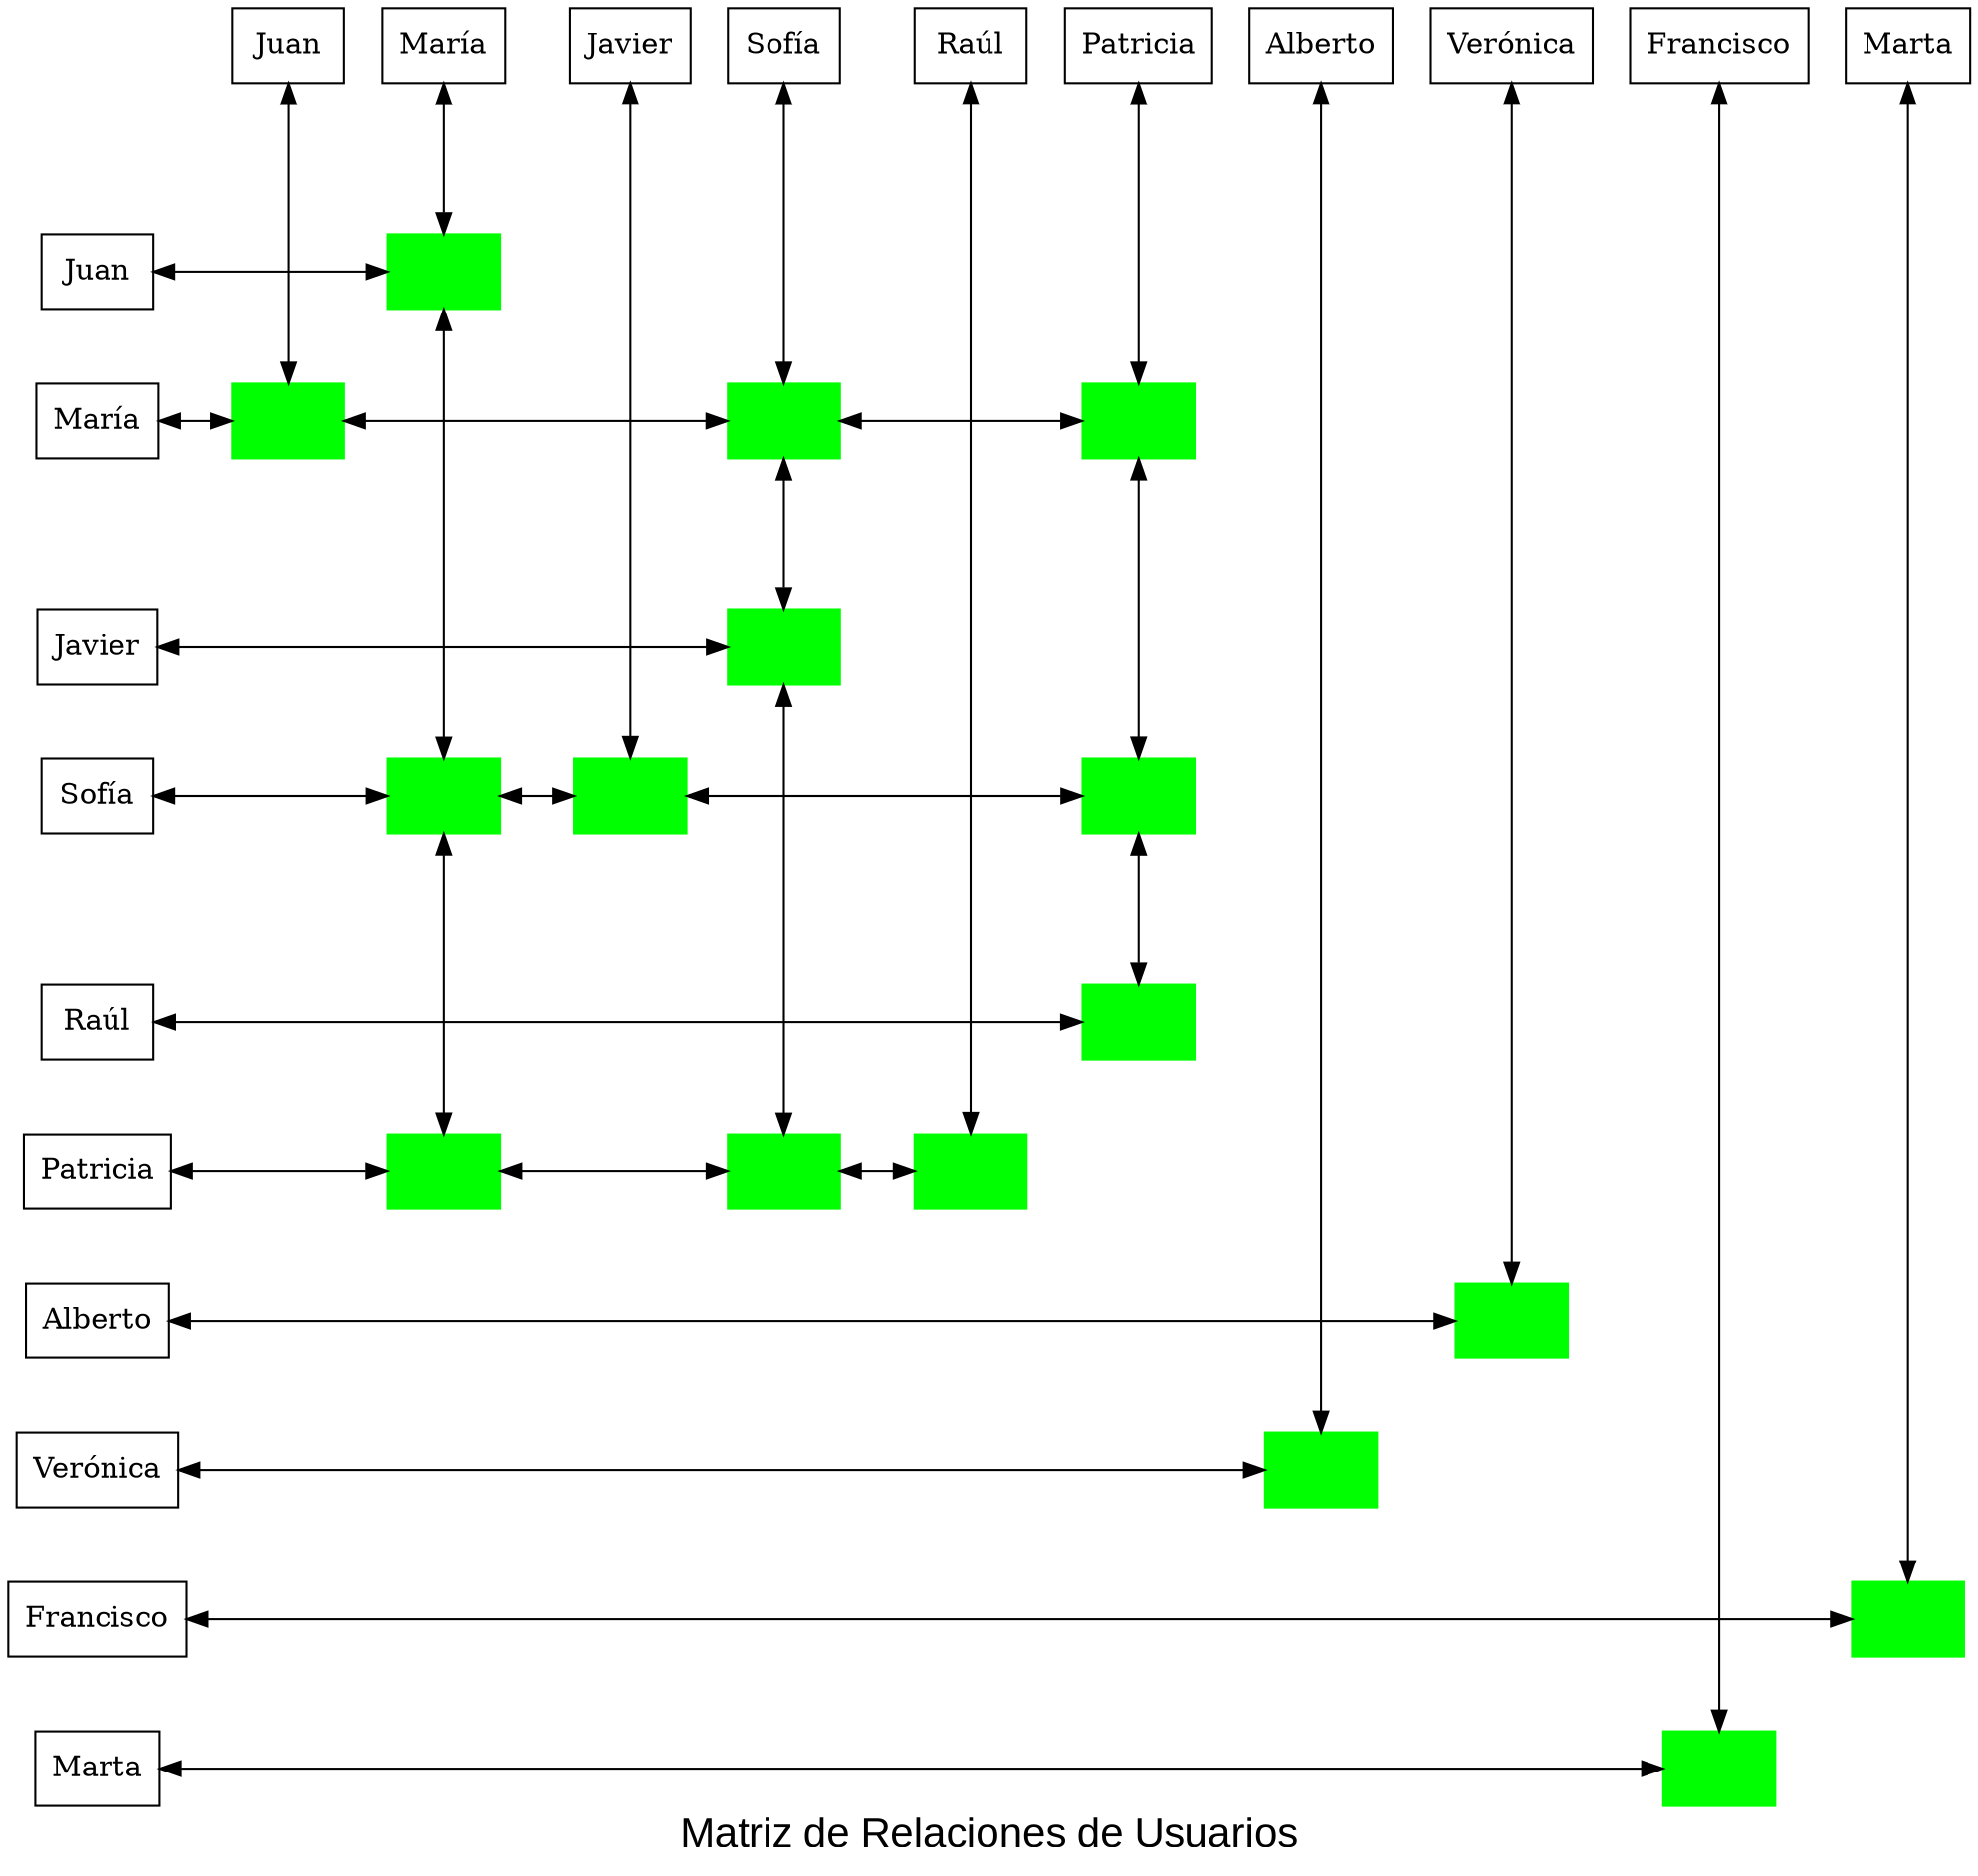 digraph G {
node [shape=box];
rankdir=TB;
label="Matriz de Relaciones de Usuarios" fontsize=20 fontname="Arial";
// Definir encabezados de filas
fila1 [label="Juan", group=1];
fila2 [label="María", group=1];
fila7 [label="Javier", group=1];
fila10 [label="Sofía", group=1];
fila15 [label="Raúl", group=1];
fila16 [label="Patricia", group=1];
fila17 [label="Alberto", group=1];
fila18 [label="Verónica", group=1];
fila19 [label="Francisco", group=1];
fila20 [label="Marta", group=1];
// Definir encabezados de columnas
col1 [label="Juan", group=2];
col2 [label="María", group=3];
col7 [label="Javier", group=8];
col10 [label="Sofía", group=11];
col15 [label="Raúl", group=16];
col16 [label="Patricia", group=17];
col17 [label="Alberto", group=18];
col18 [label="Verónica", group=19];
col19 [label="Francisco", group=20];
col20 [label="Marta", group=21];
{ rank=same; col1; col2; col7; col10; col15; col16; col17; col18; col19; col20; }
// Definir nodos en las coordenadas especificadas
nodo1_2 [label="", color=green, style=filled, group=3];
nodo2_1 [label="", color=green, style=filled, group=2];
nodo2_10 [label="", color=green, style=filled, group=11];
nodo2_16 [label="", color=green, style=filled, group=17];
nodo7_10 [label="", color=green, style=filled, group=11];
nodo10_2 [label="", color=green, style=filled, group=3];
nodo10_7 [label="", color=green, style=filled, group=8];
nodo10_16 [label="", color=green, style=filled, group=17];
nodo15_16 [label="", color=green, style=filled, group=17];
nodo16_2 [label="", color=green, style=filled, group=3];
nodo16_10 [label="", color=green, style=filled, group=11];
nodo16_15 [label="", color=green, style=filled, group=16];
nodo17_18 [label="", color=green, style=filled, group=19];
nodo18_17 [label="", color=green, style=filled, group=18];
nodo19_20 [label="", color=green, style=filled, group=21];
nodo20_19 [label="", color=green, style=filled, group=20];
// Conectar encabezados de filas con nodos y los nodos entre ellos horizontalmente
fila1 -> nodo1_2 [dir=both, minlen=2];
fila2 -> nodo2_1 [dir=both, minlen=2];
nodo2_1 -> nodo2_10 [dir=both, minlen=2];
nodo2_10 -> nodo2_16 [dir=both, minlen=2];
fila7 -> nodo7_10 [dir=both, minlen=2];
fila10 -> nodo10_2 [dir=both, minlen=2];
nodo10_2 -> nodo10_7 [dir=both, minlen=2];
nodo10_7 -> nodo10_16 [dir=both, minlen=2];
fila15 -> nodo15_16 [dir=both, minlen=2];
fila16 -> nodo16_2 [dir=both, minlen=2];
nodo16_2 -> nodo16_10 [dir=both, minlen=2];
nodo16_10 -> nodo16_15 [dir=both, minlen=2];
fila17 -> nodo17_18 [dir=both, minlen=2];
fila18 -> nodo18_17 [dir=both, minlen=2];
fila19 -> nodo19_20 [dir=both, minlen=2];
fila20 -> nodo20_19 [dir=both, minlen=2];
// Conectar encabezados de columnas con nodos y los nodos entre ellos verticalmente
col1 -> nodo2_1 [dir=both, minlen=2];
col2 -> nodo1_2 [dir=both, minlen=2];
nodo1_2 -> nodo10_2 [dir=both, minlen=2];
nodo10_2 -> nodo16_2 [dir=both, minlen=2];
col7 -> nodo10_7 [dir=both, minlen=2];
col10 -> nodo2_10 [dir=both, minlen=2];
nodo2_10 -> nodo7_10 [dir=both, minlen=2];
nodo7_10 -> nodo16_10 [dir=both, minlen=2];
col15 -> nodo16_15 [dir=both, minlen=2];
col16 -> nodo2_16 [dir=both, minlen=2];
nodo2_16 -> nodo10_16 [dir=both, minlen=2];
nodo10_16 -> nodo15_16 [dir=both, minlen=2];
col17 -> nodo18_17 [dir=both, minlen=2];
col18 -> nodo17_18 [dir=both, minlen=2];
col19 -> nodo20_19 [dir=both, minlen=2];
col20 -> nodo19_20 [dir=both, minlen=2];
// Mantener los encabezados de filas alineados verticalmente
fila1 -> fila2 [style=invis];
fila2 -> fila7 [style=invis];
fila7 -> fila10 [style=invis];
fila10 -> fila15 [style=invis];
fila15 -> fila16 [style=invis];
fila16 -> fila17 [style=invis];
fila17 -> fila18 [style=invis];
fila18 -> fila19 [style=invis];
fila19 -> fila20 [style=invis];
// Mantener los nodos de la misma fila en el mismo rango horizontal
{ rank=same; fila1; nodo1_2 }
{ rank=same; fila2; nodo2_1 }
{ rank=same; fila2; nodo2_10 }
{ rank=same; fila2; nodo2_16 }
{ rank=same; fila7; nodo7_10 }
{ rank=same; fila10; nodo10_2 }
{ rank=same; fila10; nodo10_7 }
{ rank=same; fila10; nodo10_16 }
{ rank=same; fila15; nodo15_16 }
{ rank=same; fila16; nodo16_2 }
{ rank=same; fila16; nodo16_10 }
{ rank=same; fila16; nodo16_15 }
{ rank=same; fila17; nodo17_18 }
{ rank=same; fila18; nodo18_17 }
{ rank=same; fila19; nodo19_20 }
{ rank=same; fila20; nodo20_19 }
// Conectar las columnas entre sí de forma invisible para mantener el orden
col1 -> col2 [style=invis];
col2 -> col7 [style=invis];
col7 -> col10 [style=invis];
col10 -> col15 [style=invis];
col15 -> col16 [style=invis];
col16 -> col17 [style=invis];
col17 -> col18 [style=invis];
col18 -> col19 [style=invis];
col19 -> col20 [style=invis];
}
